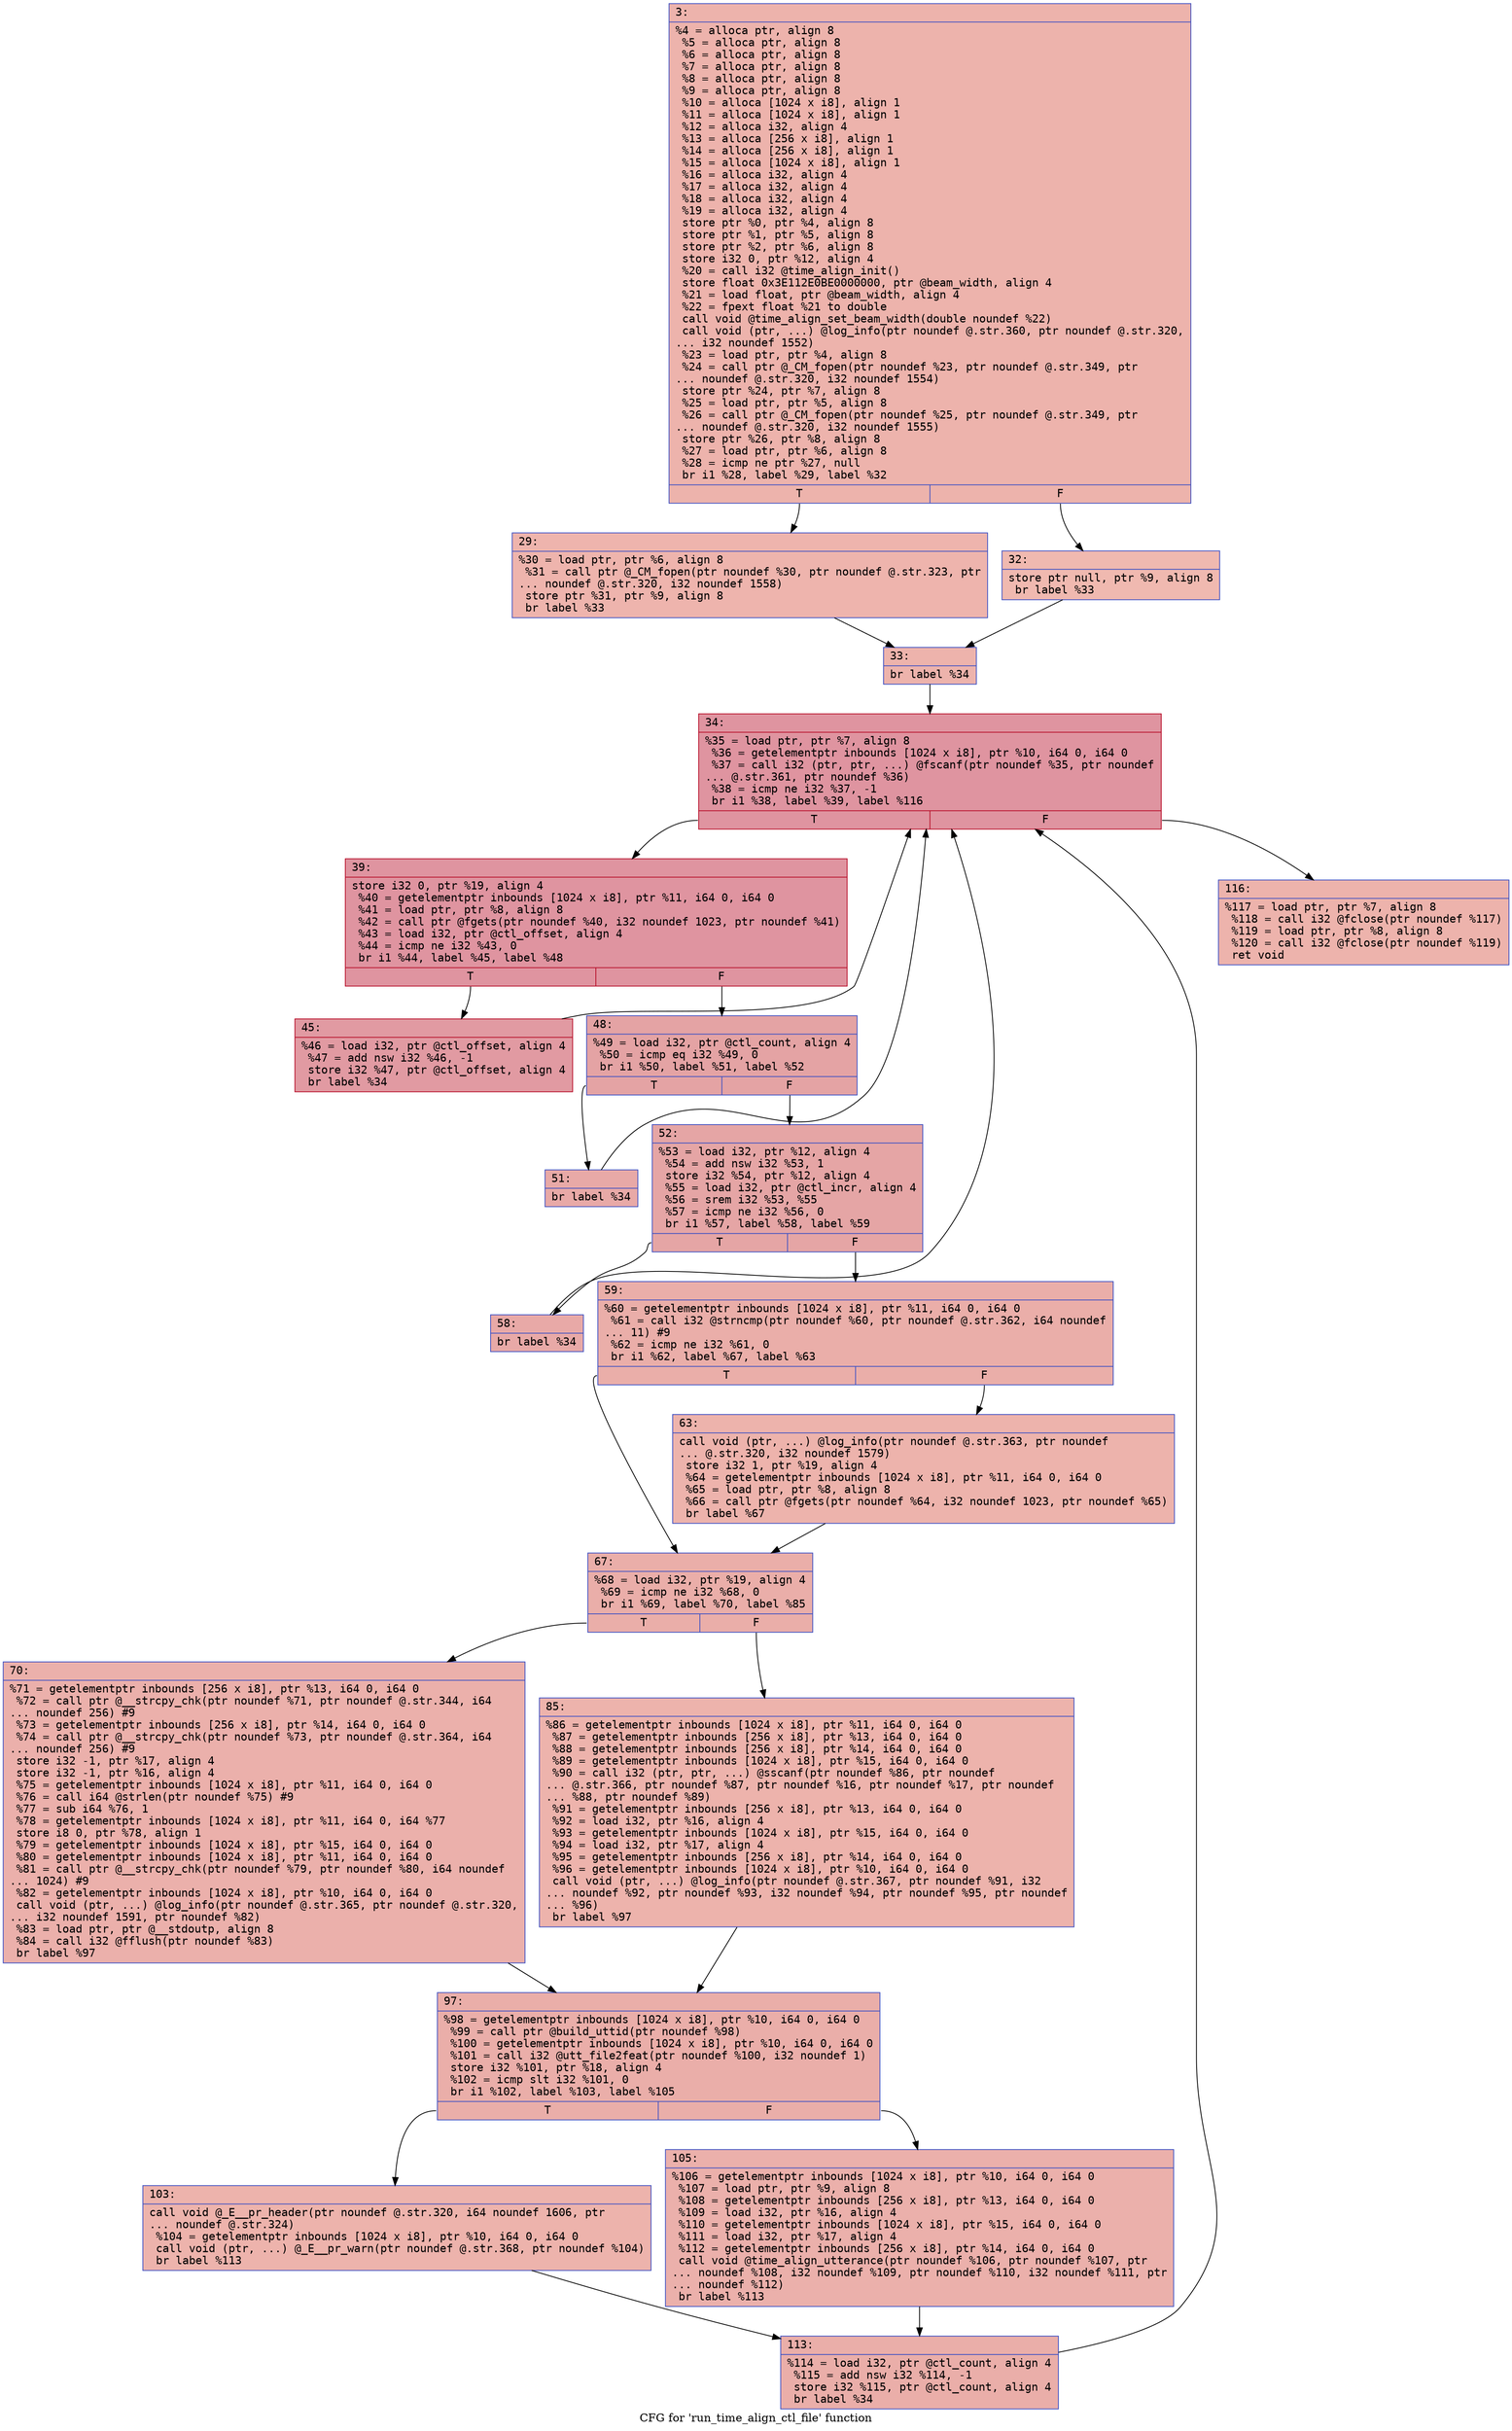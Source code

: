 digraph "CFG for 'run_time_align_ctl_file' function" {
	label="CFG for 'run_time_align_ctl_file' function";

	Node0x6000031e5db0 [shape=record,color="#3d50c3ff", style=filled, fillcolor="#d6524470" fontname="Courier",label="{3:\l|  %4 = alloca ptr, align 8\l  %5 = alloca ptr, align 8\l  %6 = alloca ptr, align 8\l  %7 = alloca ptr, align 8\l  %8 = alloca ptr, align 8\l  %9 = alloca ptr, align 8\l  %10 = alloca [1024 x i8], align 1\l  %11 = alloca [1024 x i8], align 1\l  %12 = alloca i32, align 4\l  %13 = alloca [256 x i8], align 1\l  %14 = alloca [256 x i8], align 1\l  %15 = alloca [1024 x i8], align 1\l  %16 = alloca i32, align 4\l  %17 = alloca i32, align 4\l  %18 = alloca i32, align 4\l  %19 = alloca i32, align 4\l  store ptr %0, ptr %4, align 8\l  store ptr %1, ptr %5, align 8\l  store ptr %2, ptr %6, align 8\l  store i32 0, ptr %12, align 4\l  %20 = call i32 @time_align_init()\l  store float 0x3E112E0BE0000000, ptr @beam_width, align 4\l  %21 = load float, ptr @beam_width, align 4\l  %22 = fpext float %21 to double\l  call void @time_align_set_beam_width(double noundef %22)\l  call void (ptr, ...) @log_info(ptr noundef @.str.360, ptr noundef @.str.320,\l... i32 noundef 1552)\l  %23 = load ptr, ptr %4, align 8\l  %24 = call ptr @_CM_fopen(ptr noundef %23, ptr noundef @.str.349, ptr\l... noundef @.str.320, i32 noundef 1554)\l  store ptr %24, ptr %7, align 8\l  %25 = load ptr, ptr %5, align 8\l  %26 = call ptr @_CM_fopen(ptr noundef %25, ptr noundef @.str.349, ptr\l... noundef @.str.320, i32 noundef 1555)\l  store ptr %26, ptr %8, align 8\l  %27 = load ptr, ptr %6, align 8\l  %28 = icmp ne ptr %27, null\l  br i1 %28, label %29, label %32\l|{<s0>T|<s1>F}}"];
	Node0x6000031e5db0:s0 -> Node0x6000031e5e00[tooltip="3 -> 29\nProbability 62.50%" ];
	Node0x6000031e5db0:s1 -> Node0x6000031e5e50[tooltip="3 -> 32\nProbability 37.50%" ];
	Node0x6000031e5e00 [shape=record,color="#3d50c3ff", style=filled, fillcolor="#d8564670" fontname="Courier",label="{29:\l|  %30 = load ptr, ptr %6, align 8\l  %31 = call ptr @_CM_fopen(ptr noundef %30, ptr noundef @.str.323, ptr\l... noundef @.str.320, i32 noundef 1558)\l  store ptr %31, ptr %9, align 8\l  br label %33\l}"];
	Node0x6000031e5e00 -> Node0x6000031e5ea0[tooltip="29 -> 33\nProbability 100.00%" ];
	Node0x6000031e5e50 [shape=record,color="#3d50c3ff", style=filled, fillcolor="#de614d70" fontname="Courier",label="{32:\l|  store ptr null, ptr %9, align 8\l  br label %33\l}"];
	Node0x6000031e5e50 -> Node0x6000031e5ea0[tooltip="32 -> 33\nProbability 100.00%" ];
	Node0x6000031e5ea0 [shape=record,color="#3d50c3ff", style=filled, fillcolor="#d6524470" fontname="Courier",label="{33:\l|  br label %34\l}"];
	Node0x6000031e5ea0 -> Node0x6000031e5ef0[tooltip="33 -> 34\nProbability 100.00%" ];
	Node0x6000031e5ef0 [shape=record,color="#b70d28ff", style=filled, fillcolor="#b70d2870" fontname="Courier",label="{34:\l|  %35 = load ptr, ptr %7, align 8\l  %36 = getelementptr inbounds [1024 x i8], ptr %10, i64 0, i64 0\l  %37 = call i32 (ptr, ptr, ...) @fscanf(ptr noundef %35, ptr noundef\l... @.str.361, ptr noundef %36)\l  %38 = icmp ne i32 %37, -1\l  br i1 %38, label %39, label %116\l|{<s0>T|<s1>F}}"];
	Node0x6000031e5ef0:s0 -> Node0x6000031e5f40[tooltip="34 -> 39\nProbability 96.88%" ];
	Node0x6000031e5ef0:s1 -> Node0x6000031e63f0[tooltip="34 -> 116\nProbability 3.12%" ];
	Node0x6000031e5f40 [shape=record,color="#b70d28ff", style=filled, fillcolor="#b70d2870" fontname="Courier",label="{39:\l|  store i32 0, ptr %19, align 4\l  %40 = getelementptr inbounds [1024 x i8], ptr %11, i64 0, i64 0\l  %41 = load ptr, ptr %8, align 8\l  %42 = call ptr @fgets(ptr noundef %40, i32 noundef 1023, ptr noundef %41)\l  %43 = load i32, ptr @ctl_offset, align 4\l  %44 = icmp ne i32 %43, 0\l  br i1 %44, label %45, label %48\l|{<s0>T|<s1>F}}"];
	Node0x6000031e5f40:s0 -> Node0x6000031e5f90[tooltip="39 -> 45\nProbability 62.50%" ];
	Node0x6000031e5f40:s1 -> Node0x6000031e5fe0[tooltip="39 -> 48\nProbability 37.50%" ];
	Node0x6000031e5f90 [shape=record,color="#b70d28ff", style=filled, fillcolor="#bb1b2c70" fontname="Courier",label="{45:\l|  %46 = load i32, ptr @ctl_offset, align 4\l  %47 = add nsw i32 %46, -1\l  store i32 %47, ptr @ctl_offset, align 4\l  br label %34\l}"];
	Node0x6000031e5f90 -> Node0x6000031e5ef0[tooltip="45 -> 34\nProbability 100.00%" ];
	Node0x6000031e5fe0 [shape=record,color="#3d50c3ff", style=filled, fillcolor="#c32e3170" fontname="Courier",label="{48:\l|  %49 = load i32, ptr @ctl_count, align 4\l  %50 = icmp eq i32 %49, 0\l  br i1 %50, label %51, label %52\l|{<s0>T|<s1>F}}"];
	Node0x6000031e5fe0:s0 -> Node0x6000031e6030[tooltip="48 -> 51\nProbability 37.50%" ];
	Node0x6000031e5fe0:s1 -> Node0x6000031e6080[tooltip="48 -> 52\nProbability 62.50%" ];
	Node0x6000031e6030 [shape=record,color="#3d50c3ff", style=filled, fillcolor="#ca3b3770" fontname="Courier",label="{51:\l|  br label %34\l}"];
	Node0x6000031e6030 -> Node0x6000031e5ef0[tooltip="51 -> 34\nProbability 100.00%" ];
	Node0x6000031e6080 [shape=record,color="#3d50c3ff", style=filled, fillcolor="#c5333470" fontname="Courier",label="{52:\l|  %53 = load i32, ptr %12, align 4\l  %54 = add nsw i32 %53, 1\l  store i32 %54, ptr %12, align 4\l  %55 = load i32, ptr @ctl_incr, align 4\l  %56 = srem i32 %53, %55\l  %57 = icmp ne i32 %56, 0\l  br i1 %57, label %58, label %59\l|{<s0>T|<s1>F}}"];
	Node0x6000031e6080:s0 -> Node0x6000031e60d0[tooltip="52 -> 58\nProbability 62.50%" ];
	Node0x6000031e6080:s1 -> Node0x6000031e6120[tooltip="52 -> 59\nProbability 37.50%" ];
	Node0x6000031e60d0 [shape=record,color="#3d50c3ff", style=filled, fillcolor="#ca3b3770" fontname="Courier",label="{58:\l|  br label %34\l}"];
	Node0x6000031e60d0 -> Node0x6000031e5ef0[tooltip="58 -> 34\nProbability 100.00%" ];
	Node0x6000031e6120 [shape=record,color="#3d50c3ff", style=filled, fillcolor="#d0473d70" fontname="Courier",label="{59:\l|  %60 = getelementptr inbounds [1024 x i8], ptr %11, i64 0, i64 0\l  %61 = call i32 @strncmp(ptr noundef %60, ptr noundef @.str.362, i64 noundef\l... 11) #9\l  %62 = icmp ne i32 %61, 0\l  br i1 %62, label %67, label %63\l|{<s0>T|<s1>F}}"];
	Node0x6000031e6120:s0 -> Node0x6000031e61c0[tooltip="59 -> 67\nProbability 62.50%" ];
	Node0x6000031e6120:s1 -> Node0x6000031e6170[tooltip="59 -> 63\nProbability 37.50%" ];
	Node0x6000031e6170 [shape=record,color="#3d50c3ff", style=filled, fillcolor="#d6524470" fontname="Courier",label="{63:\l|  call void (ptr, ...) @log_info(ptr noundef @.str.363, ptr noundef\l... @.str.320, i32 noundef 1579)\l  store i32 1, ptr %19, align 4\l  %64 = getelementptr inbounds [1024 x i8], ptr %11, i64 0, i64 0\l  %65 = load ptr, ptr %8, align 8\l  %66 = call ptr @fgets(ptr noundef %64, i32 noundef 1023, ptr noundef %65)\l  br label %67\l}"];
	Node0x6000031e6170 -> Node0x6000031e61c0[tooltip="63 -> 67\nProbability 100.00%" ];
	Node0x6000031e61c0 [shape=record,color="#3d50c3ff", style=filled, fillcolor="#d0473d70" fontname="Courier",label="{67:\l|  %68 = load i32, ptr %19, align 4\l  %69 = icmp ne i32 %68, 0\l  br i1 %69, label %70, label %85\l|{<s0>T|<s1>F}}"];
	Node0x6000031e61c0:s0 -> Node0x6000031e6210[tooltip="67 -> 70\nProbability 62.50%" ];
	Node0x6000031e61c0:s1 -> Node0x6000031e6260[tooltip="67 -> 85\nProbability 37.50%" ];
	Node0x6000031e6210 [shape=record,color="#3d50c3ff", style=filled, fillcolor="#d24b4070" fontname="Courier",label="{70:\l|  %71 = getelementptr inbounds [256 x i8], ptr %13, i64 0, i64 0\l  %72 = call ptr @__strcpy_chk(ptr noundef %71, ptr noundef @.str.344, i64\l... noundef 256) #9\l  %73 = getelementptr inbounds [256 x i8], ptr %14, i64 0, i64 0\l  %74 = call ptr @__strcpy_chk(ptr noundef %73, ptr noundef @.str.364, i64\l... noundef 256) #9\l  store i32 -1, ptr %17, align 4\l  store i32 -1, ptr %16, align 4\l  %75 = getelementptr inbounds [1024 x i8], ptr %11, i64 0, i64 0\l  %76 = call i64 @strlen(ptr noundef %75) #9\l  %77 = sub i64 %76, 1\l  %78 = getelementptr inbounds [1024 x i8], ptr %11, i64 0, i64 %77\l  store i8 0, ptr %78, align 1\l  %79 = getelementptr inbounds [1024 x i8], ptr %15, i64 0, i64 0\l  %80 = getelementptr inbounds [1024 x i8], ptr %11, i64 0, i64 0\l  %81 = call ptr @__strcpy_chk(ptr noundef %79, ptr noundef %80, i64 noundef\l... 1024) #9\l  %82 = getelementptr inbounds [1024 x i8], ptr %10, i64 0, i64 0\l  call void (ptr, ...) @log_info(ptr noundef @.str.365, ptr noundef @.str.320,\l... i32 noundef 1591, ptr noundef %82)\l  %83 = load ptr, ptr @__stdoutp, align 8\l  %84 = call i32 @fflush(ptr noundef %83)\l  br label %97\l}"];
	Node0x6000031e6210 -> Node0x6000031e62b0[tooltip="70 -> 97\nProbability 100.00%" ];
	Node0x6000031e6260 [shape=record,color="#3d50c3ff", style=filled, fillcolor="#d6524470" fontname="Courier",label="{85:\l|  %86 = getelementptr inbounds [1024 x i8], ptr %11, i64 0, i64 0\l  %87 = getelementptr inbounds [256 x i8], ptr %13, i64 0, i64 0\l  %88 = getelementptr inbounds [256 x i8], ptr %14, i64 0, i64 0\l  %89 = getelementptr inbounds [1024 x i8], ptr %15, i64 0, i64 0\l  %90 = call i32 (ptr, ptr, ...) @sscanf(ptr noundef %86, ptr noundef\l... @.str.366, ptr noundef %87, ptr noundef %16, ptr noundef %17, ptr noundef\l... %88, ptr noundef %89)\l  %91 = getelementptr inbounds [256 x i8], ptr %13, i64 0, i64 0\l  %92 = load i32, ptr %16, align 4\l  %93 = getelementptr inbounds [1024 x i8], ptr %15, i64 0, i64 0\l  %94 = load i32, ptr %17, align 4\l  %95 = getelementptr inbounds [256 x i8], ptr %14, i64 0, i64 0\l  %96 = getelementptr inbounds [1024 x i8], ptr %10, i64 0, i64 0\l  call void (ptr, ...) @log_info(ptr noundef @.str.367, ptr noundef %91, i32\l... noundef %92, ptr noundef %93, i32 noundef %94, ptr noundef %95, ptr noundef\l... %96)\l  br label %97\l}"];
	Node0x6000031e6260 -> Node0x6000031e62b0[tooltip="85 -> 97\nProbability 100.00%" ];
	Node0x6000031e62b0 [shape=record,color="#3d50c3ff", style=filled, fillcolor="#d0473d70" fontname="Courier",label="{97:\l|  %98 = getelementptr inbounds [1024 x i8], ptr %10, i64 0, i64 0\l  %99 = call ptr @build_uttid(ptr noundef %98)\l  %100 = getelementptr inbounds [1024 x i8], ptr %10, i64 0, i64 0\l  %101 = call i32 @utt_file2feat(ptr noundef %100, i32 noundef 1)\l  store i32 %101, ptr %18, align 4\l  %102 = icmp slt i32 %101, 0\l  br i1 %102, label %103, label %105\l|{<s0>T|<s1>F}}"];
	Node0x6000031e62b0:s0 -> Node0x6000031e6300[tooltip="97 -> 103\nProbability 37.50%" ];
	Node0x6000031e62b0:s1 -> Node0x6000031e6350[tooltip="97 -> 105\nProbability 62.50%" ];
	Node0x6000031e6300 [shape=record,color="#3d50c3ff", style=filled, fillcolor="#d6524470" fontname="Courier",label="{103:\l|  call void @_E__pr_header(ptr noundef @.str.320, i64 noundef 1606, ptr\l... noundef @.str.324)\l  %104 = getelementptr inbounds [1024 x i8], ptr %10, i64 0, i64 0\l  call void (ptr, ...) @_E__pr_warn(ptr noundef @.str.368, ptr noundef %104)\l  br label %113\l}"];
	Node0x6000031e6300 -> Node0x6000031e63a0[tooltip="103 -> 113\nProbability 100.00%" ];
	Node0x6000031e6350 [shape=record,color="#3d50c3ff", style=filled, fillcolor="#d24b4070" fontname="Courier",label="{105:\l|  %106 = getelementptr inbounds [1024 x i8], ptr %10, i64 0, i64 0\l  %107 = load ptr, ptr %9, align 8\l  %108 = getelementptr inbounds [256 x i8], ptr %13, i64 0, i64 0\l  %109 = load i32, ptr %16, align 4\l  %110 = getelementptr inbounds [1024 x i8], ptr %15, i64 0, i64 0\l  %111 = load i32, ptr %17, align 4\l  %112 = getelementptr inbounds [256 x i8], ptr %14, i64 0, i64 0\l  call void @time_align_utterance(ptr noundef %106, ptr noundef %107, ptr\l... noundef %108, i32 noundef %109, ptr noundef %110, i32 noundef %111, ptr\l... noundef %112)\l  br label %113\l}"];
	Node0x6000031e6350 -> Node0x6000031e63a0[tooltip="105 -> 113\nProbability 100.00%" ];
	Node0x6000031e63a0 [shape=record,color="#3d50c3ff", style=filled, fillcolor="#d0473d70" fontname="Courier",label="{113:\l|  %114 = load i32, ptr @ctl_count, align 4\l  %115 = add nsw i32 %114, -1\l  store i32 %115, ptr @ctl_count, align 4\l  br label %34\l}"];
	Node0x6000031e63a0 -> Node0x6000031e5ef0[tooltip="113 -> 34\nProbability 100.00%" ];
	Node0x6000031e63f0 [shape=record,color="#3d50c3ff", style=filled, fillcolor="#d6524470" fontname="Courier",label="{116:\l|  %117 = load ptr, ptr %7, align 8\l  %118 = call i32 @fclose(ptr noundef %117)\l  %119 = load ptr, ptr %8, align 8\l  %120 = call i32 @fclose(ptr noundef %119)\l  ret void\l}"];
}
